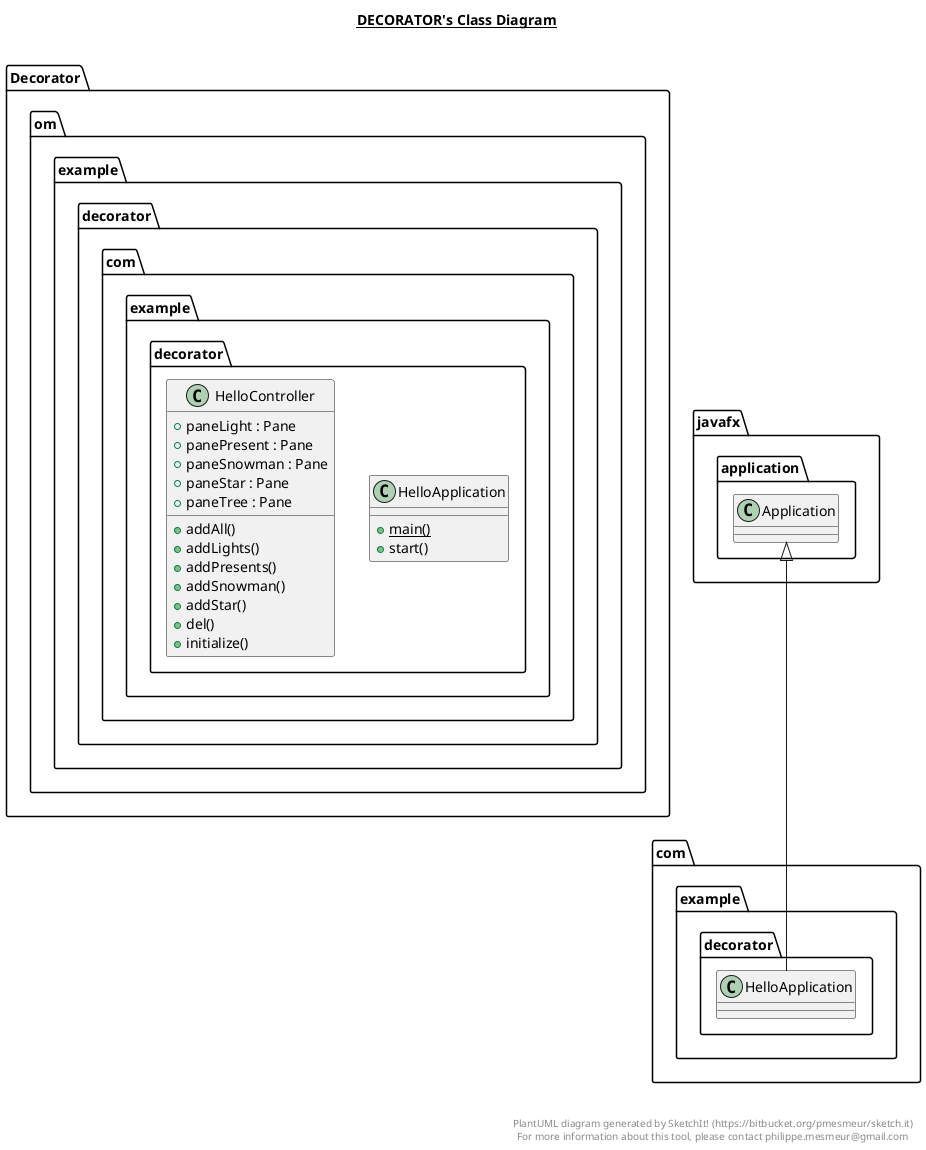 @startuml

title __DECORATOR's Class Diagram__\n

  namespace Decorator {
    namespace om.example.decorator {
      class com.example.decorator.HelloApplication {
          {static} + main()
          + start()
      }
    }
  }
  

  namespace Decorator {
    namespace om.example.decorator {
      class com.example.decorator.HelloController {
          + paneLight : Pane
          + panePresent : Pane
          + paneSnowman : Pane
          + paneStar : Pane
          + paneTree : Pane
          + addAll()
          + addLights()
          + addPresents()
          + addSnowman()
          + addStar()
          + del()
          + initialize()
      }
    }
  }
  

  com.example.decorator.HelloApplication -up-|> javafx.application.Application


right footer


PlantUML diagram generated by SketchIt! (https://bitbucket.org/pmesmeur/sketch.it)
For more information about this tool, please contact philippe.mesmeur@gmail.com
endfooter

@enduml
